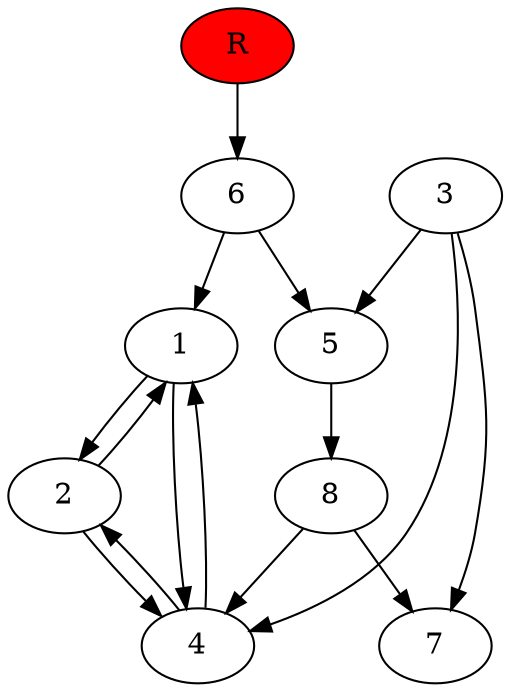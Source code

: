 digraph prb53469 {
	1
	2
	3
	4
	5
	6
	7
	8
	R [fillcolor="#ff0000" style=filled]
	1 -> 2
	1 -> 4
	2 -> 1
	2 -> 4
	3 -> 4
	3 -> 5
	3 -> 7
	4 -> 1
	4 -> 2
	5 -> 8
	6 -> 1
	6 -> 5
	8 -> 4
	8 -> 7
	R -> 6
}
